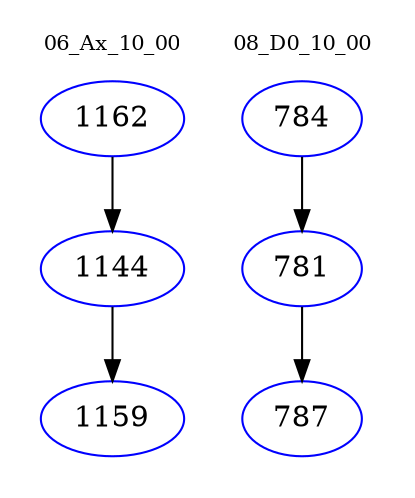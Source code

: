 digraph{
subgraph cluster_0 {
color = white
label = "06_Ax_10_00";
fontsize=10;
T0_1162 [label="1162", color="blue"]
T0_1162 -> T0_1144 [color="black"]
T0_1144 [label="1144", color="blue"]
T0_1144 -> T0_1159 [color="black"]
T0_1159 [label="1159", color="blue"]
}
subgraph cluster_1 {
color = white
label = "08_D0_10_00";
fontsize=10;
T1_784 [label="784", color="blue"]
T1_784 -> T1_781 [color="black"]
T1_781 [label="781", color="blue"]
T1_781 -> T1_787 [color="black"]
T1_787 [label="787", color="blue"]
}
}
